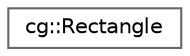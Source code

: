 digraph "Graphical Class Hierarchy"
{
 // LATEX_PDF_SIZE
  bgcolor="transparent";
  edge [fontname=Helvetica,fontsize=10,labelfontname=Helvetica,labelfontsize=10];
  node [fontname=Helvetica,fontsize=10,shape=box,height=0.2,width=0.4];
  rankdir="LR";
  Node0 [id="Node000000",label="cg::Rectangle",height=0.2,width=0.4,color="grey40", fillcolor="white", style="filled",URL="$classcg_1_1_rectangle.html",tooltip=" "];
}
